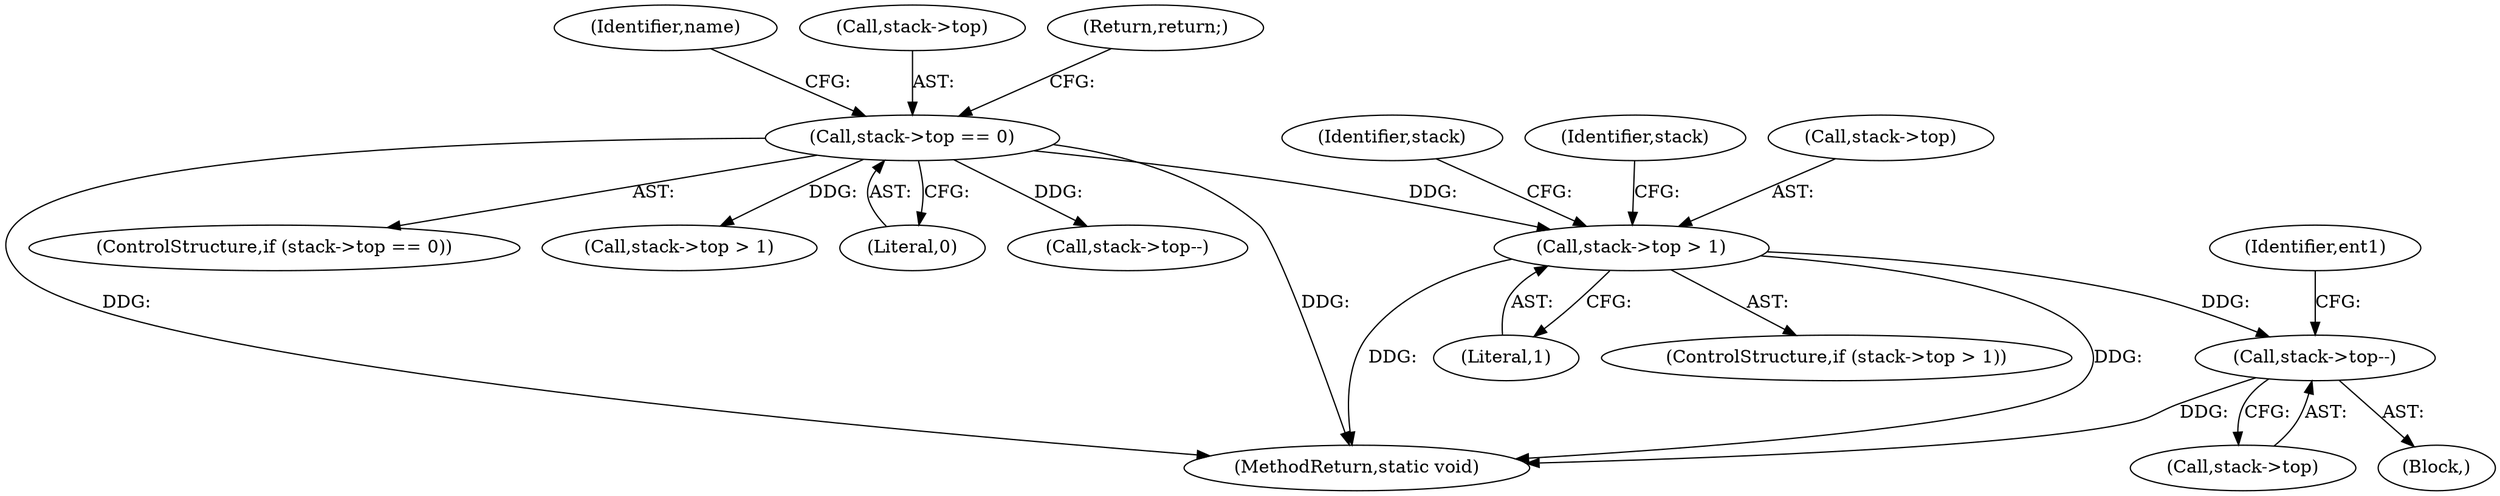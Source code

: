 digraph "0_php-src_a14fdb9746262549bbbb96abb87338bacd147e1b?w=1_0@pointer" {
"1000198" [label="(Call,stack->top--)"];
"1000192" [label="(Call,stack->top > 1)"];
"1000126" [label="(Call,stack->top == 0)"];
"1000137" [label="(Identifier,name)"];
"1000127" [label="(Call,stack->top)"];
"1000582" [label="(Call,stack->top--)"];
"1000192" [label="(Call,stack->top > 1)"];
"1000191" [label="(ControlStructure,if (stack->top > 1))"];
"1000206" [label="(Identifier,stack)"];
"1000132" [label="(Return,return;)"];
"1000126" [label="(Call,stack->top == 0)"];
"1000210" [label="(Identifier,ent1)"];
"1000193" [label="(Call,stack->top)"];
"1000200" [label="(Identifier,stack)"];
"1000586" [label="(MethodReturn,static void)"];
"1000198" [label="(Call,stack->top--)"];
"1000196" [label="(Literal,1)"];
"1000125" [label="(ControlStructure,if (stack->top == 0))"];
"1000292" [label="(Call,stack->top > 1)"];
"1000199" [label="(Call,stack->top)"];
"1000197" [label="(Block,)"];
"1000130" [label="(Literal,0)"];
"1000198" -> "1000197"  [label="AST: "];
"1000198" -> "1000199"  [label="CFG: "];
"1000199" -> "1000198"  [label="AST: "];
"1000210" -> "1000198"  [label="CFG: "];
"1000198" -> "1000586"  [label="DDG: "];
"1000192" -> "1000198"  [label="DDG: "];
"1000192" -> "1000191"  [label="AST: "];
"1000192" -> "1000196"  [label="CFG: "];
"1000193" -> "1000192"  [label="AST: "];
"1000196" -> "1000192"  [label="AST: "];
"1000200" -> "1000192"  [label="CFG: "];
"1000206" -> "1000192"  [label="CFG: "];
"1000192" -> "1000586"  [label="DDG: "];
"1000192" -> "1000586"  [label="DDG: "];
"1000126" -> "1000192"  [label="DDG: "];
"1000126" -> "1000125"  [label="AST: "];
"1000126" -> "1000130"  [label="CFG: "];
"1000127" -> "1000126"  [label="AST: "];
"1000130" -> "1000126"  [label="AST: "];
"1000132" -> "1000126"  [label="CFG: "];
"1000137" -> "1000126"  [label="CFG: "];
"1000126" -> "1000586"  [label="DDG: "];
"1000126" -> "1000586"  [label="DDG: "];
"1000126" -> "1000292"  [label="DDG: "];
"1000126" -> "1000582"  [label="DDG: "];
}

